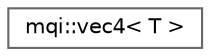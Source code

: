 digraph "Graphical Class Hierarchy"
{
 // LATEX_PDF_SIZE
  bgcolor="transparent";
  edge [fontname=Helvetica,fontsize=10,labelfontname=Helvetica,labelfontsize=10];
  node [fontname=Helvetica,fontsize=10,shape=box,height=0.2,width=0.4];
  rankdir="LR";
  Node0 [id="Node000000",label="mqi::vec4\< T \>",height=0.2,width=0.4,color="grey40", fillcolor="white", style="filled",URL="$classmqi_1_1vec4.html",tooltip="A 4D vector class."];
}
